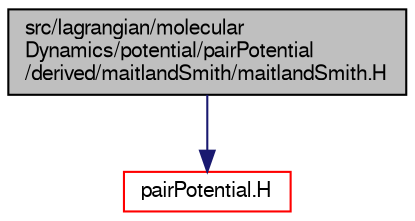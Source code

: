 digraph "src/lagrangian/molecularDynamics/potential/pairPotential/derived/maitlandSmith/maitlandSmith.H"
{
  bgcolor="transparent";
  edge [fontname="FreeSans",fontsize="10",labelfontname="FreeSans",labelfontsize="10"];
  node [fontname="FreeSans",fontsize="10",shape=record];
  Node0 [label="src/lagrangian/molecular\lDynamics/potential/pairPotential\l/derived/maitlandSmith/maitlandSmith.H",height=0.2,width=0.4,color="black", fillcolor="grey75", style="filled", fontcolor="black"];
  Node0 -> Node1 [color="midnightblue",fontsize="10",style="solid",fontname="FreeSans"];
  Node1 [label="pairPotential.H",height=0.2,width=0.4,color="red",URL="$a06518.html"];
}
